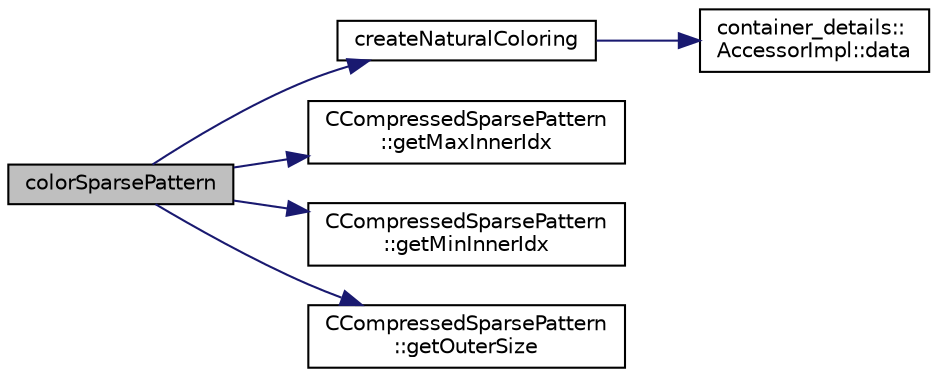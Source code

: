 digraph "colorSparsePattern"
{
 // LATEX_PDF_SIZE
  edge [fontname="Helvetica",fontsize="10",labelfontname="Helvetica",labelfontsize="10"];
  node [fontname="Helvetica",fontsize="10",shape=record];
  rankdir="LR";
  Node1 [label="colorSparsePattern",height=0.2,width=0.4,color="black", fillcolor="grey75", style="filled", fontcolor="black",tooltip="Color contiguous groups of outer indices of a sparse pattern such that within each color,..."];
  Node1 -> Node2 [color="midnightblue",fontsize="10",style="solid",fontname="Helvetica"];
  Node2 [label="createNaturalColoring",height=0.2,width=0.4,color="black", fillcolor="white", style="filled",URL="$group__Graph.html#gaa96cec8c2a59051ef7562b474f7ca0a1",tooltip="Create the natural coloring (equivalent to the normal sequential loop order) for a given number of in..."];
  Node2 -> Node3 [color="midnightblue",fontsize="10",style="solid",fontname="Helvetica"];
  Node3 [label="container_details::\lAccessorImpl::data",height=0.2,width=0.4,color="black", fillcolor="white", style="filled",URL="$classcontainer__details_1_1AccessorImpl.html#a5b5318f7212e57c13e464c398f74b3d5",tooltip=" "];
  Node1 -> Node4 [color="midnightblue",fontsize="10",style="solid",fontname="Helvetica"];
  Node4 [label="CCompressedSparsePattern\l::getMaxInnerIdx",height=0.2,width=0.4,color="black", fillcolor="white", style="filled",URL="$classCCompressedSparsePattern.html#a61ba6459b64fdb9b129ee4e39a71883c",tooltip=" "];
  Node1 -> Node5 [color="midnightblue",fontsize="10",style="solid",fontname="Helvetica"];
  Node5 [label="CCompressedSparsePattern\l::getMinInnerIdx",height=0.2,width=0.4,color="black", fillcolor="white", style="filled",URL="$classCCompressedSparsePattern.html#ac128304339cee52b5d50535c416e0907",tooltip=" "];
  Node1 -> Node6 [color="midnightblue",fontsize="10",style="solid",fontname="Helvetica"];
  Node6 [label="CCompressedSparsePattern\l::getOuterSize",height=0.2,width=0.4,color="black", fillcolor="white", style="filled",URL="$classCCompressedSparsePattern.html#a4de286153b0c181571a5c6177ee65bdf",tooltip=" "];
}
